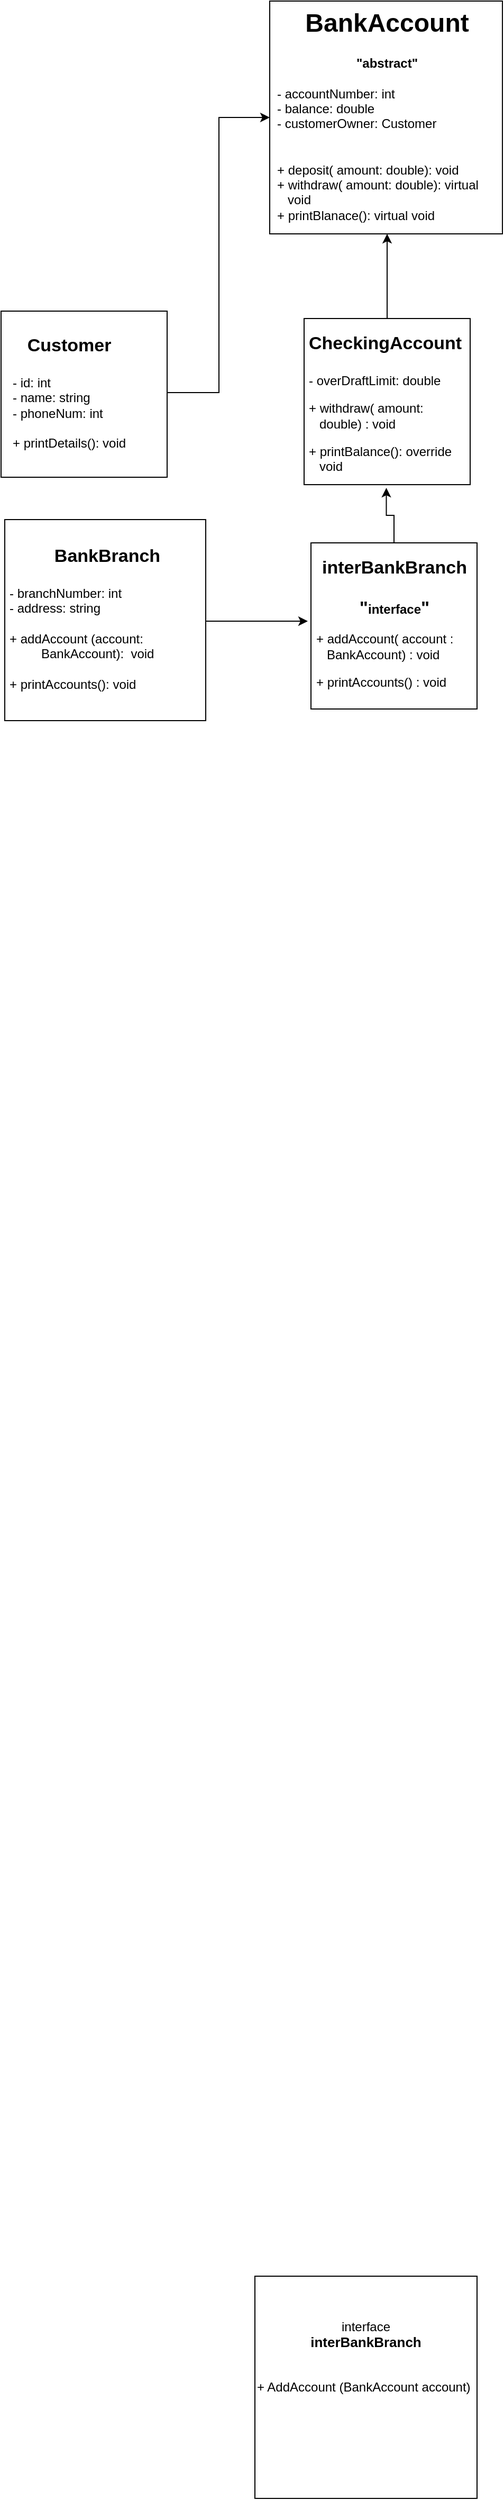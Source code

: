 <mxfile version="27.0.3">
  <diagram name="‫עמוד-1‬" id="iyFqtjStgCoCIeWJ1u3A">
    <mxGraphModel dx="1426" dy="1920" grid="1" gridSize="10" guides="1" tooltips="1" connect="1" arrows="1" fold="1" page="1" pageScale="1" pageWidth="827" pageHeight="1169" math="0" shadow="0">
      <root>
        <mxCell id="0" />
        <mxCell id="1" parent="0" />
        <mxCell id="uXRnew0ocxSsuqCzYNjW-1" value="" style="whiteSpace=wrap;html=1;aspect=fixed;align=right;" vertex="1" parent="1">
          <mxGeometry x="290" y="1020" width="210" height="210" as="geometry" />
        </mxCell>
        <mxCell id="uXRnew0ocxSsuqCzYNjW-2" value="interface&lt;div&gt;&lt;b&gt;&lt;font style=&quot;font-size: 13px;&quot;&gt;interBankBranch&lt;/font&gt;&lt;/b&gt;&lt;/div&gt;" style="text;html=1;align=center;verticalAlign=middle;whiteSpace=wrap;rounded=0;" vertex="1" parent="1">
          <mxGeometry x="290" y="1060" width="210" height="30" as="geometry" />
        </mxCell>
        <mxCell id="uXRnew0ocxSsuqCzYNjW-3" value="+ AddAccount (BankAccount account)" style="text;html=1;align=left;verticalAlign=middle;whiteSpace=wrap;rounded=0;" vertex="1" parent="1">
          <mxGeometry x="290" y="1110" width="210" height="30" as="geometry" />
        </mxCell>
        <mxCell id="uXRnew0ocxSsuqCzYNjW-4" value="" style="whiteSpace=wrap;html=1;aspect=fixed;" vertex="1" parent="1">
          <mxGeometry x="304" y="-1130" width="220" height="220" as="geometry" />
        </mxCell>
        <mxCell id="uXRnew0ocxSsuqCzYNjW-5" value="&lt;h1 style=&quot;margin-top: 0px;&quot;&gt;BankAccount&lt;/h1&gt;&lt;div&gt;&lt;b&gt;&quot;abstract&quot;&lt;/b&gt;&lt;/div&gt;&lt;div&gt;&lt;br&gt;&lt;/div&gt;&lt;div style=&quot;text-align: left;&quot;&gt;&lt;span style=&quot;font-weight: 400;&quot;&gt;- accountNumber: int&lt;/span&gt;&lt;/div&gt;&lt;div style=&quot;text-align: left;&quot;&gt;&lt;span style=&quot;font-weight: 400;&quot;&gt;- balance: double&lt;/span&gt;&lt;/div&gt;&lt;div style=&quot;text-align: left;&quot;&gt;&lt;span style=&quot;font-weight: 400;&quot;&gt;- customerOwner: Customer&lt;/span&gt;&lt;/div&gt;&lt;div style=&quot;text-align: left;&quot;&gt;&lt;span style=&quot;font-weight: 400;&quot;&gt;&lt;br&gt;&lt;/span&gt;&lt;/div&gt;&lt;div style=&quot;text-align: left;&quot;&gt;&lt;span style=&quot;font-weight: 400;&quot;&gt;&lt;br&gt;&lt;/span&gt;&lt;/div&gt;&lt;div style=&quot;text-align: left;&quot;&gt;&lt;span style=&quot;font-weight: 400;&quot;&gt;+ deposit( amount: double): void&lt;/span&gt;&lt;/div&gt;&lt;div style=&quot;text-align: left;&quot;&gt;&lt;span style=&quot;font-weight: 400;&quot;&gt;+ withdraw( amount: double): virtual&amp;nbsp; &amp;nbsp; &amp;nbsp; &amp;nbsp; &amp;nbsp;void&lt;/span&gt;&lt;/div&gt;&lt;div style=&quot;text-align: left;&quot;&gt;&lt;span style=&quot;font-weight: 400;&quot;&gt;+ printBlanace(): virtual void&lt;/span&gt;&lt;/div&gt;" style="text;html=1;whiteSpace=wrap;overflow=hidden;rounded=0;align=center;" vertex="1" parent="1">
          <mxGeometry x="310" y="-1130" width="210" height="220" as="geometry" />
        </mxCell>
        <mxCell id="uXRnew0ocxSsuqCzYNjW-18" value="" style="edgeStyle=orthogonalEdgeStyle;rounded=0;orthogonalLoop=1;jettySize=auto;html=1;" edge="1" parent="1" source="uXRnew0ocxSsuqCzYNjW-11" target="uXRnew0ocxSsuqCzYNjW-5">
          <mxGeometry relative="1" as="geometry">
            <Array as="points">
              <mxPoint x="415" y="-850" />
              <mxPoint x="415" y="-850" />
            </Array>
          </mxGeometry>
        </mxCell>
        <mxCell id="uXRnew0ocxSsuqCzYNjW-11" value="" style="whiteSpace=wrap;html=1;aspect=fixed;" vertex="1" parent="1">
          <mxGeometry x="336.5" y="-830" width="157" height="157" as="geometry" />
        </mxCell>
        <mxCell id="uXRnew0ocxSsuqCzYNjW-16" value="&lt;h1 style=&quot;margin-top: 0px;&quot;&gt;&lt;font style=&quot;font-size: 17px;&quot;&gt;CheckingAccount&lt;/font&gt;&lt;/h1&gt;&lt;p&gt;- overDraftLimit: double&lt;/p&gt;&lt;p&gt;+ withdraw( amount:&amp;nbsp; &amp;nbsp; &amp;nbsp; &amp;nbsp; &amp;nbsp; &amp;nbsp; &amp;nbsp; &amp;nbsp;double) : void&lt;/p&gt;&lt;p&gt;+ printBalance(): override&amp;nbsp; &amp;nbsp; &amp;nbsp; &amp;nbsp;void&lt;/p&gt;&lt;p&gt;&lt;br&gt;&lt;/p&gt;&lt;p&gt;&lt;br&gt;&lt;/p&gt;" style="text;html=1;whiteSpace=wrap;overflow=hidden;rounded=0;" vertex="1" parent="1">
          <mxGeometry x="338.5" y="-830" width="151.5" height="160" as="geometry" />
        </mxCell>
        <mxCell id="uXRnew0ocxSsuqCzYNjW-17" style="edgeStyle=orthogonalEdgeStyle;rounded=0;orthogonalLoop=1;jettySize=auto;html=1;exitX=0.5;exitY=1;exitDx=0;exitDy=0;entryX=0.5;entryY=1;entryDx=0;entryDy=0;" edge="1" parent="1" source="uXRnew0ocxSsuqCzYNjW-11" target="uXRnew0ocxSsuqCzYNjW-11">
          <mxGeometry relative="1" as="geometry" />
        </mxCell>
        <mxCell id="uXRnew0ocxSsuqCzYNjW-23" style="edgeStyle=orthogonalEdgeStyle;rounded=0;orthogonalLoop=1;jettySize=auto;html=1;entryX=0;entryY=0.5;entryDx=0;entryDy=0;" edge="1" parent="1" source="uXRnew0ocxSsuqCzYNjW-19" target="uXRnew0ocxSsuqCzYNjW-4">
          <mxGeometry relative="1" as="geometry">
            <Array as="points">
              <mxPoint x="256" y="-760" />
              <mxPoint x="256" y="-1020" />
            </Array>
          </mxGeometry>
        </mxCell>
        <mxCell id="uXRnew0ocxSsuqCzYNjW-19" value="" style="whiteSpace=wrap;html=1;aspect=fixed;" vertex="1" parent="1">
          <mxGeometry x="50" y="-837" width="157" height="157" as="geometry" />
        </mxCell>
        <mxCell id="uXRnew0ocxSsuqCzYNjW-24" value="&lt;h1 style=&quot;text-align: center; margin-top: 0px;&quot;&gt;&lt;span style=&quot;background-color: transparent; color: light-dark(rgb(0, 0, 0), rgb(255, 255, 255));&quot;&gt;&lt;font style=&quot;font-size: 17px;&quot;&gt;Customer&lt;/font&gt;&lt;/span&gt;&lt;/h1&gt;&lt;div style=&quot;&quot;&gt;- id: int&lt;/div&gt;&lt;div&gt;- name: string&lt;/div&gt;&lt;div&gt;- phoneNum: int&lt;/div&gt;&lt;div&gt;&lt;br&gt;&lt;/div&gt;&lt;div&gt;+ printDetails(): void&lt;/div&gt;" style="text;html=1;whiteSpace=wrap;overflow=hidden;rounded=0;align=left;" vertex="1" parent="1">
          <mxGeometry x="58.5" y="-828.5" width="140" height="140" as="geometry" />
        </mxCell>
        <mxCell id="uXRnew0ocxSsuqCzYNjW-26" value="" style="whiteSpace=wrap;html=1;aspect=fixed;" vertex="1" parent="1">
          <mxGeometry x="53.5" y="-640" width="190" height="190" as="geometry" />
        </mxCell>
        <mxCell id="uXRnew0ocxSsuqCzYNjW-34" style="edgeStyle=orthogonalEdgeStyle;rounded=0;orthogonalLoop=1;jettySize=auto;html=1;" edge="1" parent="1" source="uXRnew0ocxSsuqCzYNjW-27">
          <mxGeometry relative="1" as="geometry">
            <mxPoint x="340" y="-544" as="targetPoint" />
          </mxGeometry>
        </mxCell>
        <mxCell id="uXRnew0ocxSsuqCzYNjW-27" value="&lt;h1 style=&quot;margin-top: 0px;&quot;&gt;&lt;span style=&quot;text-align: left; background-color: transparent; color: light-dark(rgb(0, 0, 0), rgb(255, 255, 255));&quot;&gt;&lt;font style=&quot;font-size: 17px;&quot;&gt;BankBranch&lt;/font&gt;&lt;/span&gt;&lt;span style=&quot;font-weight: 400; text-align: left; background-color: transparent; color: light-dark(rgb(0, 0, 0), rgb(255, 255, 255)); font-size: 12px;&quot;&gt;&lt;br&gt;&lt;/span&gt;&lt;/h1&gt;&lt;div style=&quot;text-align: left;&quot;&gt;&lt;span style=&quot;background-color: transparent; color: light-dark(rgb(0, 0, 0), rgb(255, 255, 255));&quot;&gt;- branchNumber: int&lt;/span&gt;&lt;/div&gt;&lt;div style=&quot;text-align: left;&quot;&gt;&lt;span style=&quot;background-color: transparent; color: light-dark(rgb(0, 0, 0), rgb(255, 255, 255));&quot;&gt;- address: string&lt;/span&gt;&lt;/div&gt;&lt;div style=&quot;text-align: left;&quot;&gt;&lt;span style=&quot;background-color: transparent; color: light-dark(rgb(0, 0, 0), rgb(255, 255, 255));&quot;&gt;&lt;br&gt;&lt;/span&gt;&lt;/div&gt;&lt;div style=&quot;text-align: left;&quot;&gt;&lt;span style=&quot;background-color: transparent; color: light-dark(rgb(0, 0, 0), rgb(255, 255, 255));&quot;&gt;+ addAccount (account:&amp;nbsp; &amp;nbsp; &amp;nbsp; &amp;nbsp; &amp;nbsp; &amp;nbsp; &amp;nbsp; &amp;nbsp; &amp;nbsp; &amp;nbsp; &amp;nbsp; &amp;nbsp; &amp;nbsp; &amp;nbsp;BankAccount):&amp;nbsp; void&lt;/span&gt;&lt;/div&gt;&lt;div style=&quot;text-align: left;&quot;&gt;&lt;span style=&quot;background-color: transparent; color: light-dark(rgb(0, 0, 0), rgb(255, 255, 255));&quot;&gt;&lt;br&gt;&lt;/span&gt;&lt;/div&gt;&lt;div style=&quot;text-align: left;&quot;&gt;&lt;span style=&quot;background-color: transparent; color: light-dark(rgb(0, 0, 0), rgb(255, 255, 255));&quot;&gt;+ printAccounts(): void&lt;/span&gt;&lt;/div&gt;" style="text;html=1;whiteSpace=wrap;overflow=hidden;rounded=0;align=center;" vertex="1" parent="1">
          <mxGeometry x="57" y="-629" width="186.5" height="170" as="geometry" />
        </mxCell>
        <mxCell id="uXRnew0ocxSsuqCzYNjW-28" value="" style="whiteSpace=wrap;html=1;aspect=fixed;" vertex="1" parent="1">
          <mxGeometry x="343" y="-618" width="157" height="157" as="geometry" />
        </mxCell>
        <mxCell id="uXRnew0ocxSsuqCzYNjW-31" value="" style="edgeStyle=orthogonalEdgeStyle;rounded=0;orthogonalLoop=1;jettySize=auto;html=1;" edge="1" parent="1" source="uXRnew0ocxSsuqCzYNjW-29" target="uXRnew0ocxSsuqCzYNjW-16">
          <mxGeometry relative="1" as="geometry" />
        </mxCell>
        <mxCell id="uXRnew0ocxSsuqCzYNjW-29" value="&lt;h1 style=&quot;margin-top: 0px;&quot;&gt;&lt;font style=&quot;font-size: 17px;&quot;&gt;interBankBranch&lt;/font&gt;&lt;/h1&gt;&lt;div style=&quot;&quot;&gt;&lt;b&gt;&lt;span style=&quot;font-size: 17px;&quot;&gt;&quot;&lt;/span&gt;&lt;font&gt;interface&lt;/font&gt;&lt;span style=&quot;font-size: 17px;&quot;&gt;&quot;&lt;/span&gt;&lt;/b&gt;&lt;/div&gt;&lt;p style=&quot;text-align: left;&quot;&gt;+ addAccount( account :&amp;nbsp; &amp;nbsp; &amp;nbsp; &amp;nbsp; &amp;nbsp;BankAccount) : void&lt;/p&gt;&lt;p style=&quot;text-align: left;&quot;&gt;+ printAccounts() : void&lt;/p&gt;&lt;p style=&quot;text-align: left;&quot;&gt;&lt;br&gt;&lt;/p&gt;&lt;p&gt;&lt;br&gt;&lt;/p&gt;" style="text;html=1;whiteSpace=wrap;overflow=hidden;rounded=0;align=center;" vertex="1" parent="1">
          <mxGeometry x="346.5" y="-618" width="150" height="159" as="geometry" />
        </mxCell>
        <mxCell id="uXRnew0ocxSsuqCzYNjW-30" style="edgeStyle=orthogonalEdgeStyle;rounded=0;orthogonalLoop=1;jettySize=auto;html=1;exitX=0.5;exitY=1;exitDx=0;exitDy=0;" edge="1" parent="1" source="uXRnew0ocxSsuqCzYNjW-28" target="uXRnew0ocxSsuqCzYNjW-28">
          <mxGeometry relative="1" as="geometry" />
        </mxCell>
      </root>
    </mxGraphModel>
  </diagram>
</mxfile>
